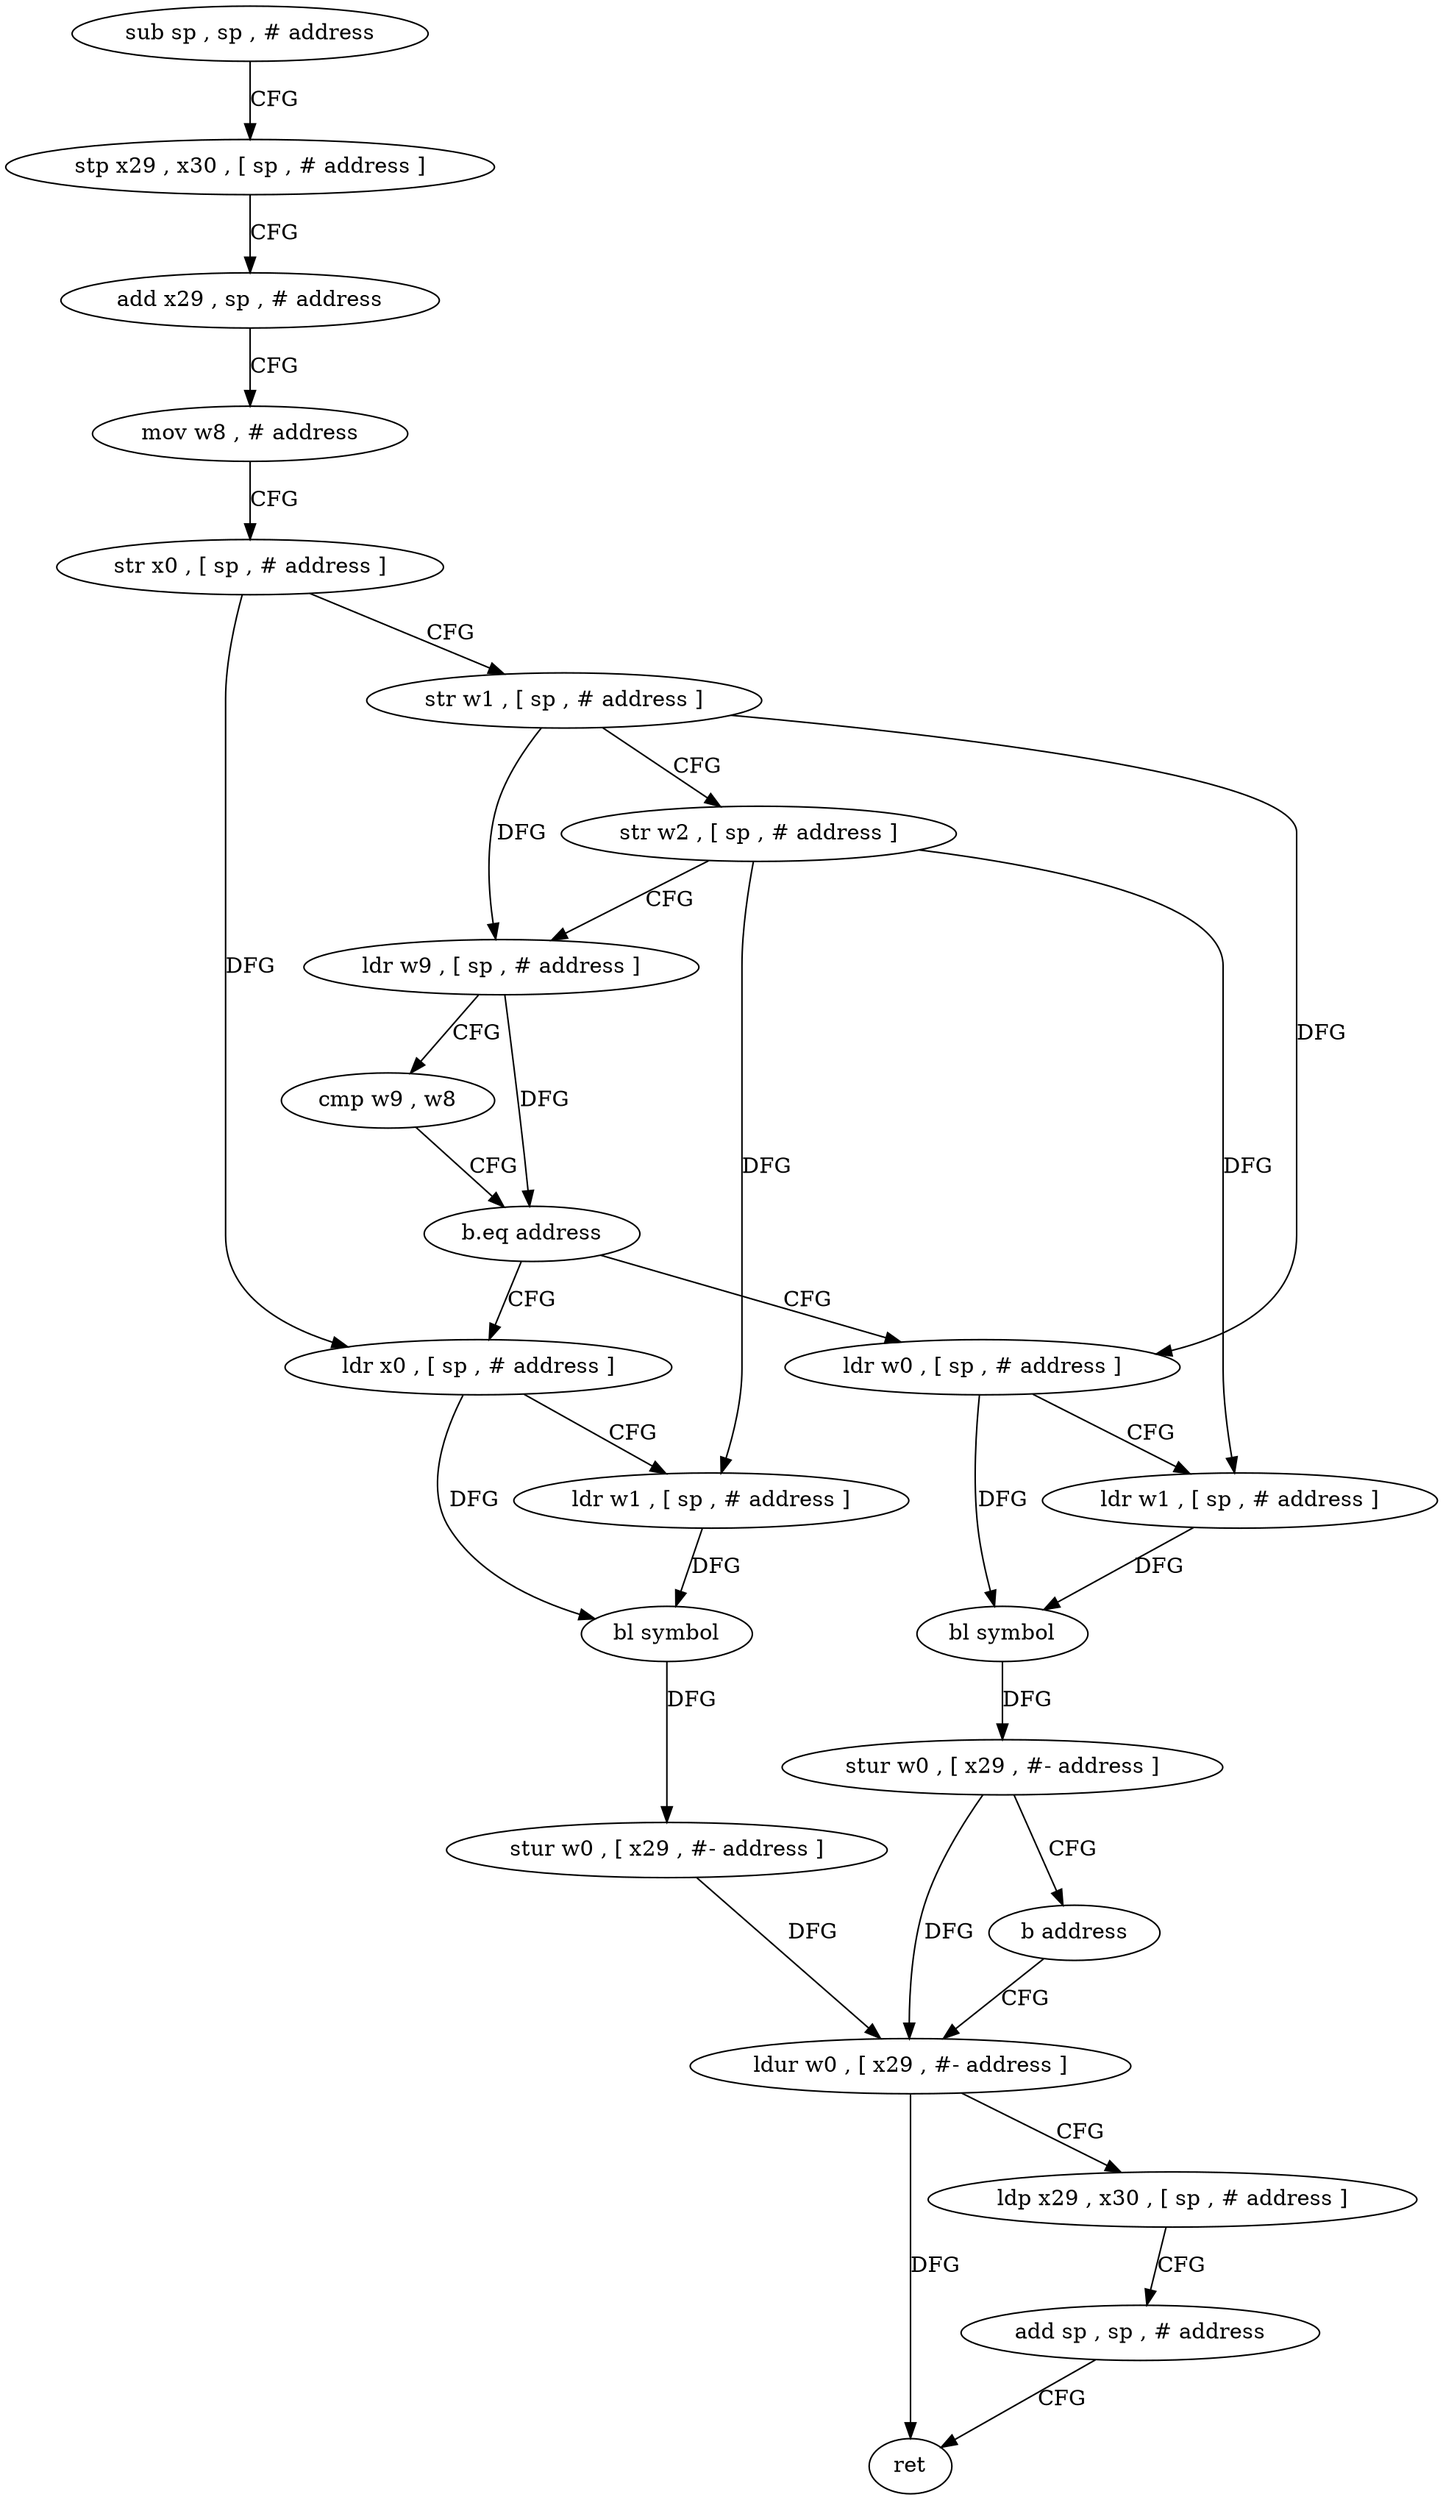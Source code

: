 digraph "func" {
"4310752" [label = "sub sp , sp , # address" ]
"4310756" [label = "stp x29 , x30 , [ sp , # address ]" ]
"4310760" [label = "add x29 , sp , # address" ]
"4310764" [label = "mov w8 , # address" ]
"4310768" [label = "str x0 , [ sp , # address ]" ]
"4310772" [label = "str w1 , [ sp , # address ]" ]
"4310776" [label = "str w2 , [ sp , # address ]" ]
"4310780" [label = "ldr w9 , [ sp , # address ]" ]
"4310784" [label = "cmp w9 , w8" ]
"4310788" [label = "b.eq address" ]
"4310812" [label = "ldr x0 , [ sp , # address ]" ]
"4310792" [label = "ldr w0 , [ sp , # address ]" ]
"4310816" [label = "ldr w1 , [ sp , # address ]" ]
"4310820" [label = "bl symbol" ]
"4310824" [label = "stur w0 , [ x29 , #- address ]" ]
"4310828" [label = "ldur w0 , [ x29 , #- address ]" ]
"4310796" [label = "ldr w1 , [ sp , # address ]" ]
"4310800" [label = "bl symbol" ]
"4310804" [label = "stur w0 , [ x29 , #- address ]" ]
"4310808" [label = "b address" ]
"4310832" [label = "ldp x29 , x30 , [ sp , # address ]" ]
"4310836" [label = "add sp , sp , # address" ]
"4310840" [label = "ret" ]
"4310752" -> "4310756" [ label = "CFG" ]
"4310756" -> "4310760" [ label = "CFG" ]
"4310760" -> "4310764" [ label = "CFG" ]
"4310764" -> "4310768" [ label = "CFG" ]
"4310768" -> "4310772" [ label = "CFG" ]
"4310768" -> "4310812" [ label = "DFG" ]
"4310772" -> "4310776" [ label = "CFG" ]
"4310772" -> "4310780" [ label = "DFG" ]
"4310772" -> "4310792" [ label = "DFG" ]
"4310776" -> "4310780" [ label = "CFG" ]
"4310776" -> "4310816" [ label = "DFG" ]
"4310776" -> "4310796" [ label = "DFG" ]
"4310780" -> "4310784" [ label = "CFG" ]
"4310780" -> "4310788" [ label = "DFG" ]
"4310784" -> "4310788" [ label = "CFG" ]
"4310788" -> "4310812" [ label = "CFG" ]
"4310788" -> "4310792" [ label = "CFG" ]
"4310812" -> "4310816" [ label = "CFG" ]
"4310812" -> "4310820" [ label = "DFG" ]
"4310792" -> "4310796" [ label = "CFG" ]
"4310792" -> "4310800" [ label = "DFG" ]
"4310816" -> "4310820" [ label = "DFG" ]
"4310820" -> "4310824" [ label = "DFG" ]
"4310824" -> "4310828" [ label = "DFG" ]
"4310828" -> "4310832" [ label = "CFG" ]
"4310828" -> "4310840" [ label = "DFG" ]
"4310796" -> "4310800" [ label = "DFG" ]
"4310800" -> "4310804" [ label = "DFG" ]
"4310804" -> "4310808" [ label = "CFG" ]
"4310804" -> "4310828" [ label = "DFG" ]
"4310808" -> "4310828" [ label = "CFG" ]
"4310832" -> "4310836" [ label = "CFG" ]
"4310836" -> "4310840" [ label = "CFG" ]
}
